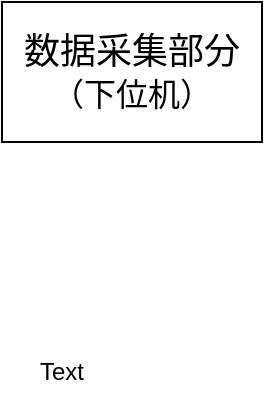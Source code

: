 <mxfile version="26.2.14">
  <diagram name="第 1 页" id="ePOUjgFejFueC9woauqo">
    <mxGraphModel dx="1213" dy="673" grid="1" gridSize="10" guides="1" tooltips="1" connect="1" arrows="1" fold="1" page="1" pageScale="1" pageWidth="827" pageHeight="1169" math="0" shadow="0">
      <root>
        <mxCell id="0" />
        <mxCell id="1" parent="0" />
        <mxCell id="lijlywgBbiEAjTEvloUU-1" value="&lt;font face=&quot;SimSun&quot; style=&quot;font-size: 18px;&quot;&gt;数据采集部分&lt;/font&gt;&lt;div&gt;&lt;font size=&quot;3&quot; face=&quot;SimSun&quot; style=&quot;&quot;&gt;（下位机）&lt;/font&gt;&lt;/div&gt;" style="rounded=0;whiteSpace=wrap;html=1;" vertex="1" parent="1">
          <mxGeometry x="105" y="130" width="130" height="70" as="geometry" />
        </mxCell>
        <mxCell id="lijlywgBbiEAjTEvloUU-4" value="Text" style="text;html=1;align=center;verticalAlign=middle;whiteSpace=wrap;rounded=0;" vertex="1" parent="1">
          <mxGeometry x="105" y="300" width="60" height="30" as="geometry" />
        </mxCell>
      </root>
    </mxGraphModel>
  </diagram>
</mxfile>
